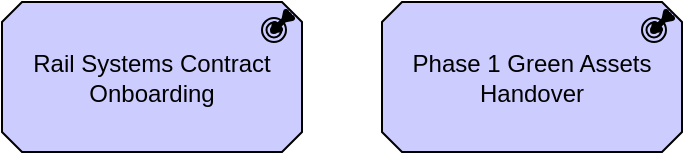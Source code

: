 <mxfile version="20.2.2" type="github">
  <diagram id="6I0OCvxSQrVGMHxT2VVA" name="Page-1">
    <mxGraphModel dx="1367" dy="706" grid="1" gridSize="10" guides="1" tooltips="1" connect="1" arrows="1" fold="1" page="1" pageScale="1" pageWidth="850" pageHeight="1100" math="0" shadow="0">
      <root>
        <mxCell id="0" />
        <mxCell id="1" parent="0" />
        <mxCell id="uVRVBFN1obLMrMs4CRgb-1" value="Phase 1 Green Assets Handover" style="html=1;outlineConnect=0;whiteSpace=wrap;fillColor=#CCCCFF;shape=mxgraph.archimate3.application;appType=outcome;archiType=oct;" parent="1" vertex="1">
          <mxGeometry x="600" y="80" width="150" height="75" as="geometry" />
        </mxCell>
        <mxCell id="oz_mVlj8kxJvtAulYIj0-1" value="Rail Systems Contract Onboarding" style="html=1;outlineConnect=0;whiteSpace=wrap;fillColor=#CCCCFF;shape=mxgraph.archimate3.application;appType=outcome;archiType=oct;" vertex="1" parent="1">
          <mxGeometry x="410" y="80" width="150" height="75" as="geometry" />
        </mxCell>
      </root>
    </mxGraphModel>
  </diagram>
</mxfile>
